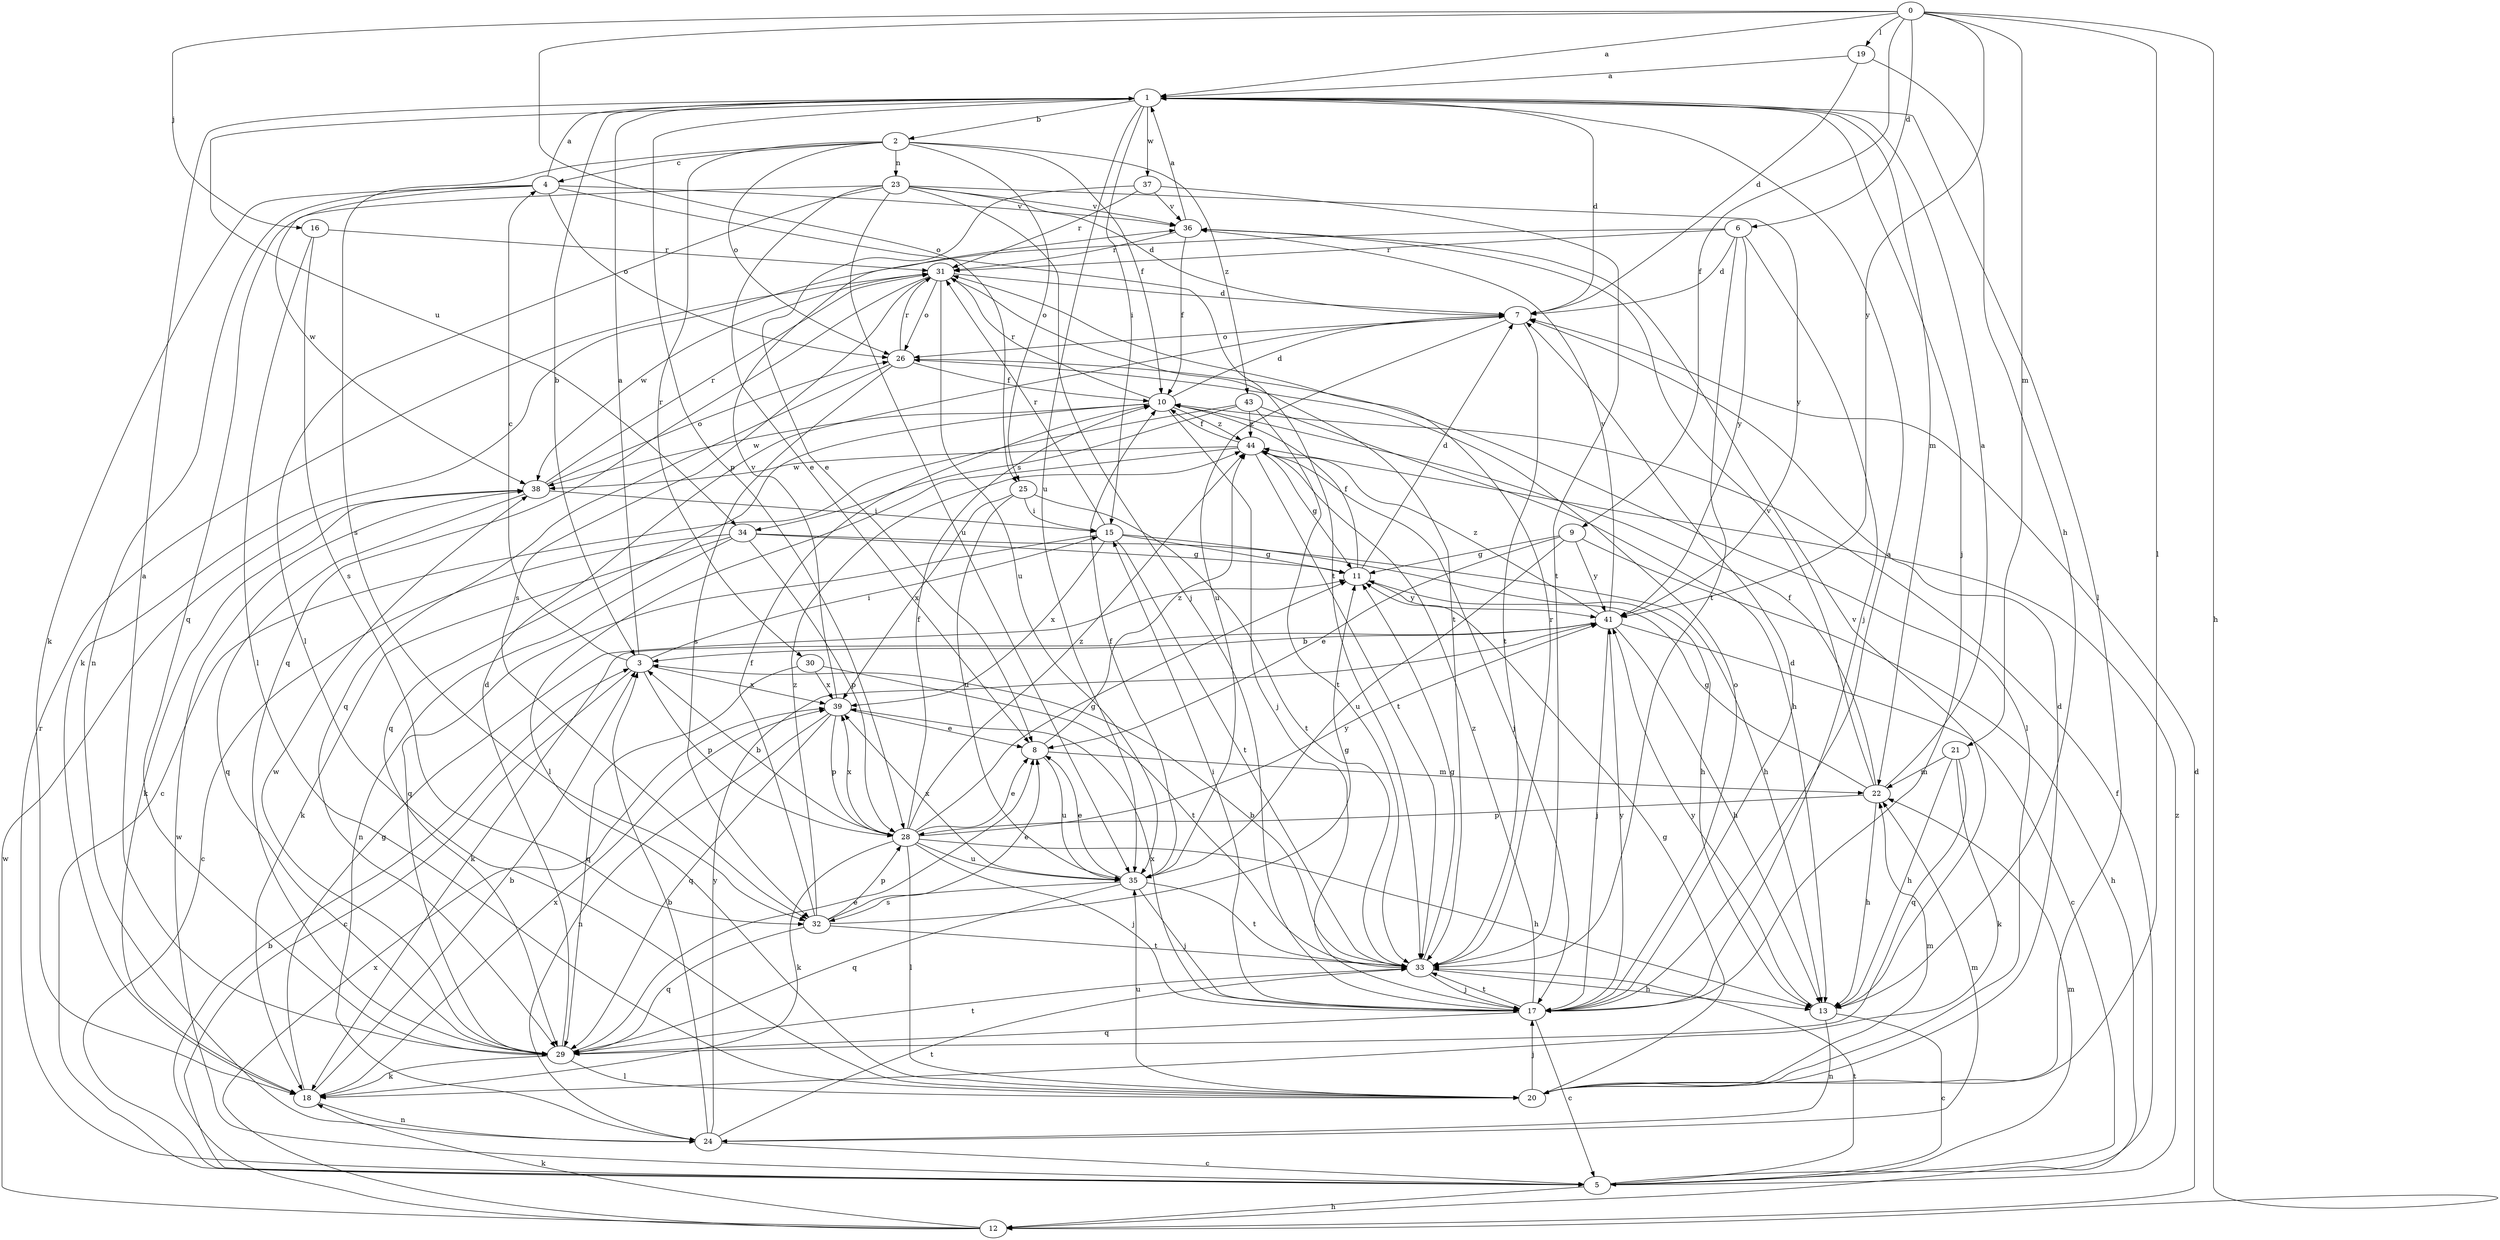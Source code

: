 strict digraph  {
0;
1;
2;
3;
4;
5;
6;
7;
8;
9;
10;
11;
12;
13;
15;
16;
17;
18;
19;
20;
21;
22;
23;
24;
25;
26;
28;
29;
30;
31;
32;
33;
34;
35;
36;
37;
38;
39;
41;
43;
44;
0 -> 1  [label=a];
0 -> 6  [label=d];
0 -> 9  [label=f];
0 -> 12  [label=h];
0 -> 16  [label=j];
0 -> 19  [label=l];
0 -> 20  [label=l];
0 -> 21  [label=m];
0 -> 25  [label=o];
0 -> 41  [label=y];
1 -> 2  [label=b];
1 -> 3  [label=b];
1 -> 7  [label=d];
1 -> 15  [label=i];
1 -> 17  [label=j];
1 -> 20  [label=l];
1 -> 22  [label=m];
1 -> 28  [label=p];
1 -> 34  [label=u];
1 -> 35  [label=u];
1 -> 37  [label=w];
2 -> 4  [label=c];
2 -> 10  [label=f];
2 -> 23  [label=n];
2 -> 25  [label=o];
2 -> 26  [label=o];
2 -> 30  [label=r];
2 -> 32  [label=s];
2 -> 43  [label=z];
3 -> 1  [label=a];
3 -> 4  [label=c];
3 -> 5  [label=c];
3 -> 15  [label=i];
3 -> 28  [label=p];
3 -> 39  [label=x];
4 -> 1  [label=a];
4 -> 18  [label=k];
4 -> 24  [label=n];
4 -> 26  [label=o];
4 -> 29  [label=q];
4 -> 33  [label=t];
4 -> 36  [label=v];
5 -> 10  [label=f];
5 -> 12  [label=h];
5 -> 22  [label=m];
5 -> 31  [label=r];
5 -> 33  [label=t];
5 -> 38  [label=w];
5 -> 44  [label=z];
6 -> 7  [label=d];
6 -> 17  [label=j];
6 -> 18  [label=k];
6 -> 31  [label=r];
6 -> 33  [label=t];
6 -> 41  [label=y];
7 -> 26  [label=o];
7 -> 33  [label=t];
7 -> 35  [label=u];
8 -> 22  [label=m];
8 -> 35  [label=u];
8 -> 44  [label=z];
9 -> 8  [label=e];
9 -> 11  [label=g];
9 -> 12  [label=h];
9 -> 35  [label=u];
9 -> 41  [label=y];
10 -> 7  [label=d];
10 -> 17  [label=j];
10 -> 29  [label=q];
10 -> 31  [label=r];
10 -> 38  [label=w];
10 -> 44  [label=z];
11 -> 7  [label=d];
11 -> 10  [label=f];
11 -> 41  [label=y];
12 -> 3  [label=b];
12 -> 7  [label=d];
12 -> 18  [label=k];
12 -> 38  [label=w];
12 -> 39  [label=x];
13 -> 5  [label=c];
13 -> 24  [label=n];
13 -> 36  [label=v];
13 -> 41  [label=y];
15 -> 11  [label=g];
15 -> 13  [label=h];
15 -> 29  [label=q];
15 -> 31  [label=r];
15 -> 33  [label=t];
15 -> 39  [label=x];
16 -> 20  [label=l];
16 -> 31  [label=r];
16 -> 32  [label=s];
17 -> 1  [label=a];
17 -> 5  [label=c];
17 -> 7  [label=d];
17 -> 15  [label=i];
17 -> 26  [label=o];
17 -> 29  [label=q];
17 -> 33  [label=t];
17 -> 39  [label=x];
17 -> 41  [label=y];
17 -> 44  [label=z];
18 -> 3  [label=b];
18 -> 11  [label=g];
18 -> 24  [label=n];
18 -> 39  [label=x];
19 -> 1  [label=a];
19 -> 7  [label=d];
19 -> 13  [label=h];
20 -> 7  [label=d];
20 -> 11  [label=g];
20 -> 17  [label=j];
20 -> 22  [label=m];
20 -> 35  [label=u];
21 -> 13  [label=h];
21 -> 18  [label=k];
21 -> 22  [label=m];
21 -> 29  [label=q];
22 -> 1  [label=a];
22 -> 10  [label=f];
22 -> 11  [label=g];
22 -> 13  [label=h];
22 -> 28  [label=p];
22 -> 36  [label=v];
23 -> 7  [label=d];
23 -> 8  [label=e];
23 -> 17  [label=j];
23 -> 20  [label=l];
23 -> 35  [label=u];
23 -> 36  [label=v];
23 -> 38  [label=w];
23 -> 41  [label=y];
24 -> 3  [label=b];
24 -> 5  [label=c];
24 -> 22  [label=m];
24 -> 33  [label=t];
24 -> 41  [label=y];
25 -> 15  [label=i];
25 -> 33  [label=t];
25 -> 35  [label=u];
25 -> 39  [label=x];
26 -> 10  [label=f];
26 -> 20  [label=l];
26 -> 29  [label=q];
26 -> 31  [label=r];
26 -> 32  [label=s];
28 -> 3  [label=b];
28 -> 8  [label=e];
28 -> 10  [label=f];
28 -> 11  [label=g];
28 -> 13  [label=h];
28 -> 17  [label=j];
28 -> 18  [label=k];
28 -> 20  [label=l];
28 -> 35  [label=u];
28 -> 39  [label=x];
28 -> 41  [label=y];
28 -> 44  [label=z];
29 -> 1  [label=a];
29 -> 7  [label=d];
29 -> 8  [label=e];
29 -> 18  [label=k];
29 -> 20  [label=l];
29 -> 33  [label=t];
29 -> 38  [label=w];
30 -> 29  [label=q];
30 -> 33  [label=t];
30 -> 39  [label=x];
31 -> 7  [label=d];
31 -> 26  [label=o];
31 -> 29  [label=q];
31 -> 32  [label=s];
31 -> 33  [label=t];
31 -> 35  [label=u];
31 -> 38  [label=w];
32 -> 8  [label=e];
32 -> 10  [label=f];
32 -> 11  [label=g];
32 -> 28  [label=p];
32 -> 29  [label=q];
32 -> 33  [label=t];
32 -> 44  [label=z];
33 -> 3  [label=b];
33 -> 11  [label=g];
33 -> 13  [label=h];
33 -> 17  [label=j];
33 -> 31  [label=r];
34 -> 5  [label=c];
34 -> 11  [label=g];
34 -> 13  [label=h];
34 -> 18  [label=k];
34 -> 24  [label=n];
34 -> 28  [label=p];
35 -> 8  [label=e];
35 -> 10  [label=f];
35 -> 17  [label=j];
35 -> 29  [label=q];
35 -> 32  [label=s];
35 -> 33  [label=t];
35 -> 39  [label=x];
36 -> 1  [label=a];
36 -> 10  [label=f];
36 -> 31  [label=r];
37 -> 8  [label=e];
37 -> 31  [label=r];
37 -> 33  [label=t];
37 -> 36  [label=v];
38 -> 15  [label=i];
38 -> 18  [label=k];
38 -> 26  [label=o];
38 -> 29  [label=q];
38 -> 31  [label=r];
39 -> 8  [label=e];
39 -> 24  [label=n];
39 -> 28  [label=p];
39 -> 29  [label=q];
39 -> 36  [label=v];
41 -> 3  [label=b];
41 -> 5  [label=c];
41 -> 13  [label=h];
41 -> 17  [label=j];
41 -> 18  [label=k];
41 -> 36  [label=v];
41 -> 44  [label=z];
43 -> 5  [label=c];
43 -> 13  [label=h];
43 -> 33  [label=t];
43 -> 44  [label=z];
43 -> 34  [label=s];
44 -> 10  [label=f];
44 -> 11  [label=g];
44 -> 17  [label=j];
44 -> 20  [label=l];
44 -> 33  [label=t];
44 -> 38  [label=w];
}
